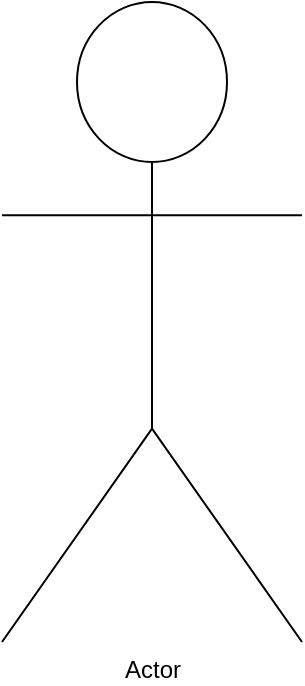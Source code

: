 <mxfile version="24.0.6" type="github">
  <diagram name="Page-1" id="_haE8Lw7t_zfTAj-2QSG">
    <mxGraphModel dx="880" dy="468" grid="1" gridSize="10" guides="1" tooltips="1" connect="1" arrows="1" fold="1" page="1" pageScale="1" pageWidth="850" pageHeight="1100" math="0" shadow="0">
      <root>
        <mxCell id="0" />
        <mxCell id="1" parent="0" />
        <mxCell id="QivvX561jmjx_v9K6voo-1" value="Actor" style="shape=umlActor;verticalLabelPosition=bottom;verticalAlign=top;html=1;" vertex="1" parent="1">
          <mxGeometry x="290" y="120" width="150" height="320" as="geometry" />
        </mxCell>
      </root>
    </mxGraphModel>
  </diagram>
</mxfile>
